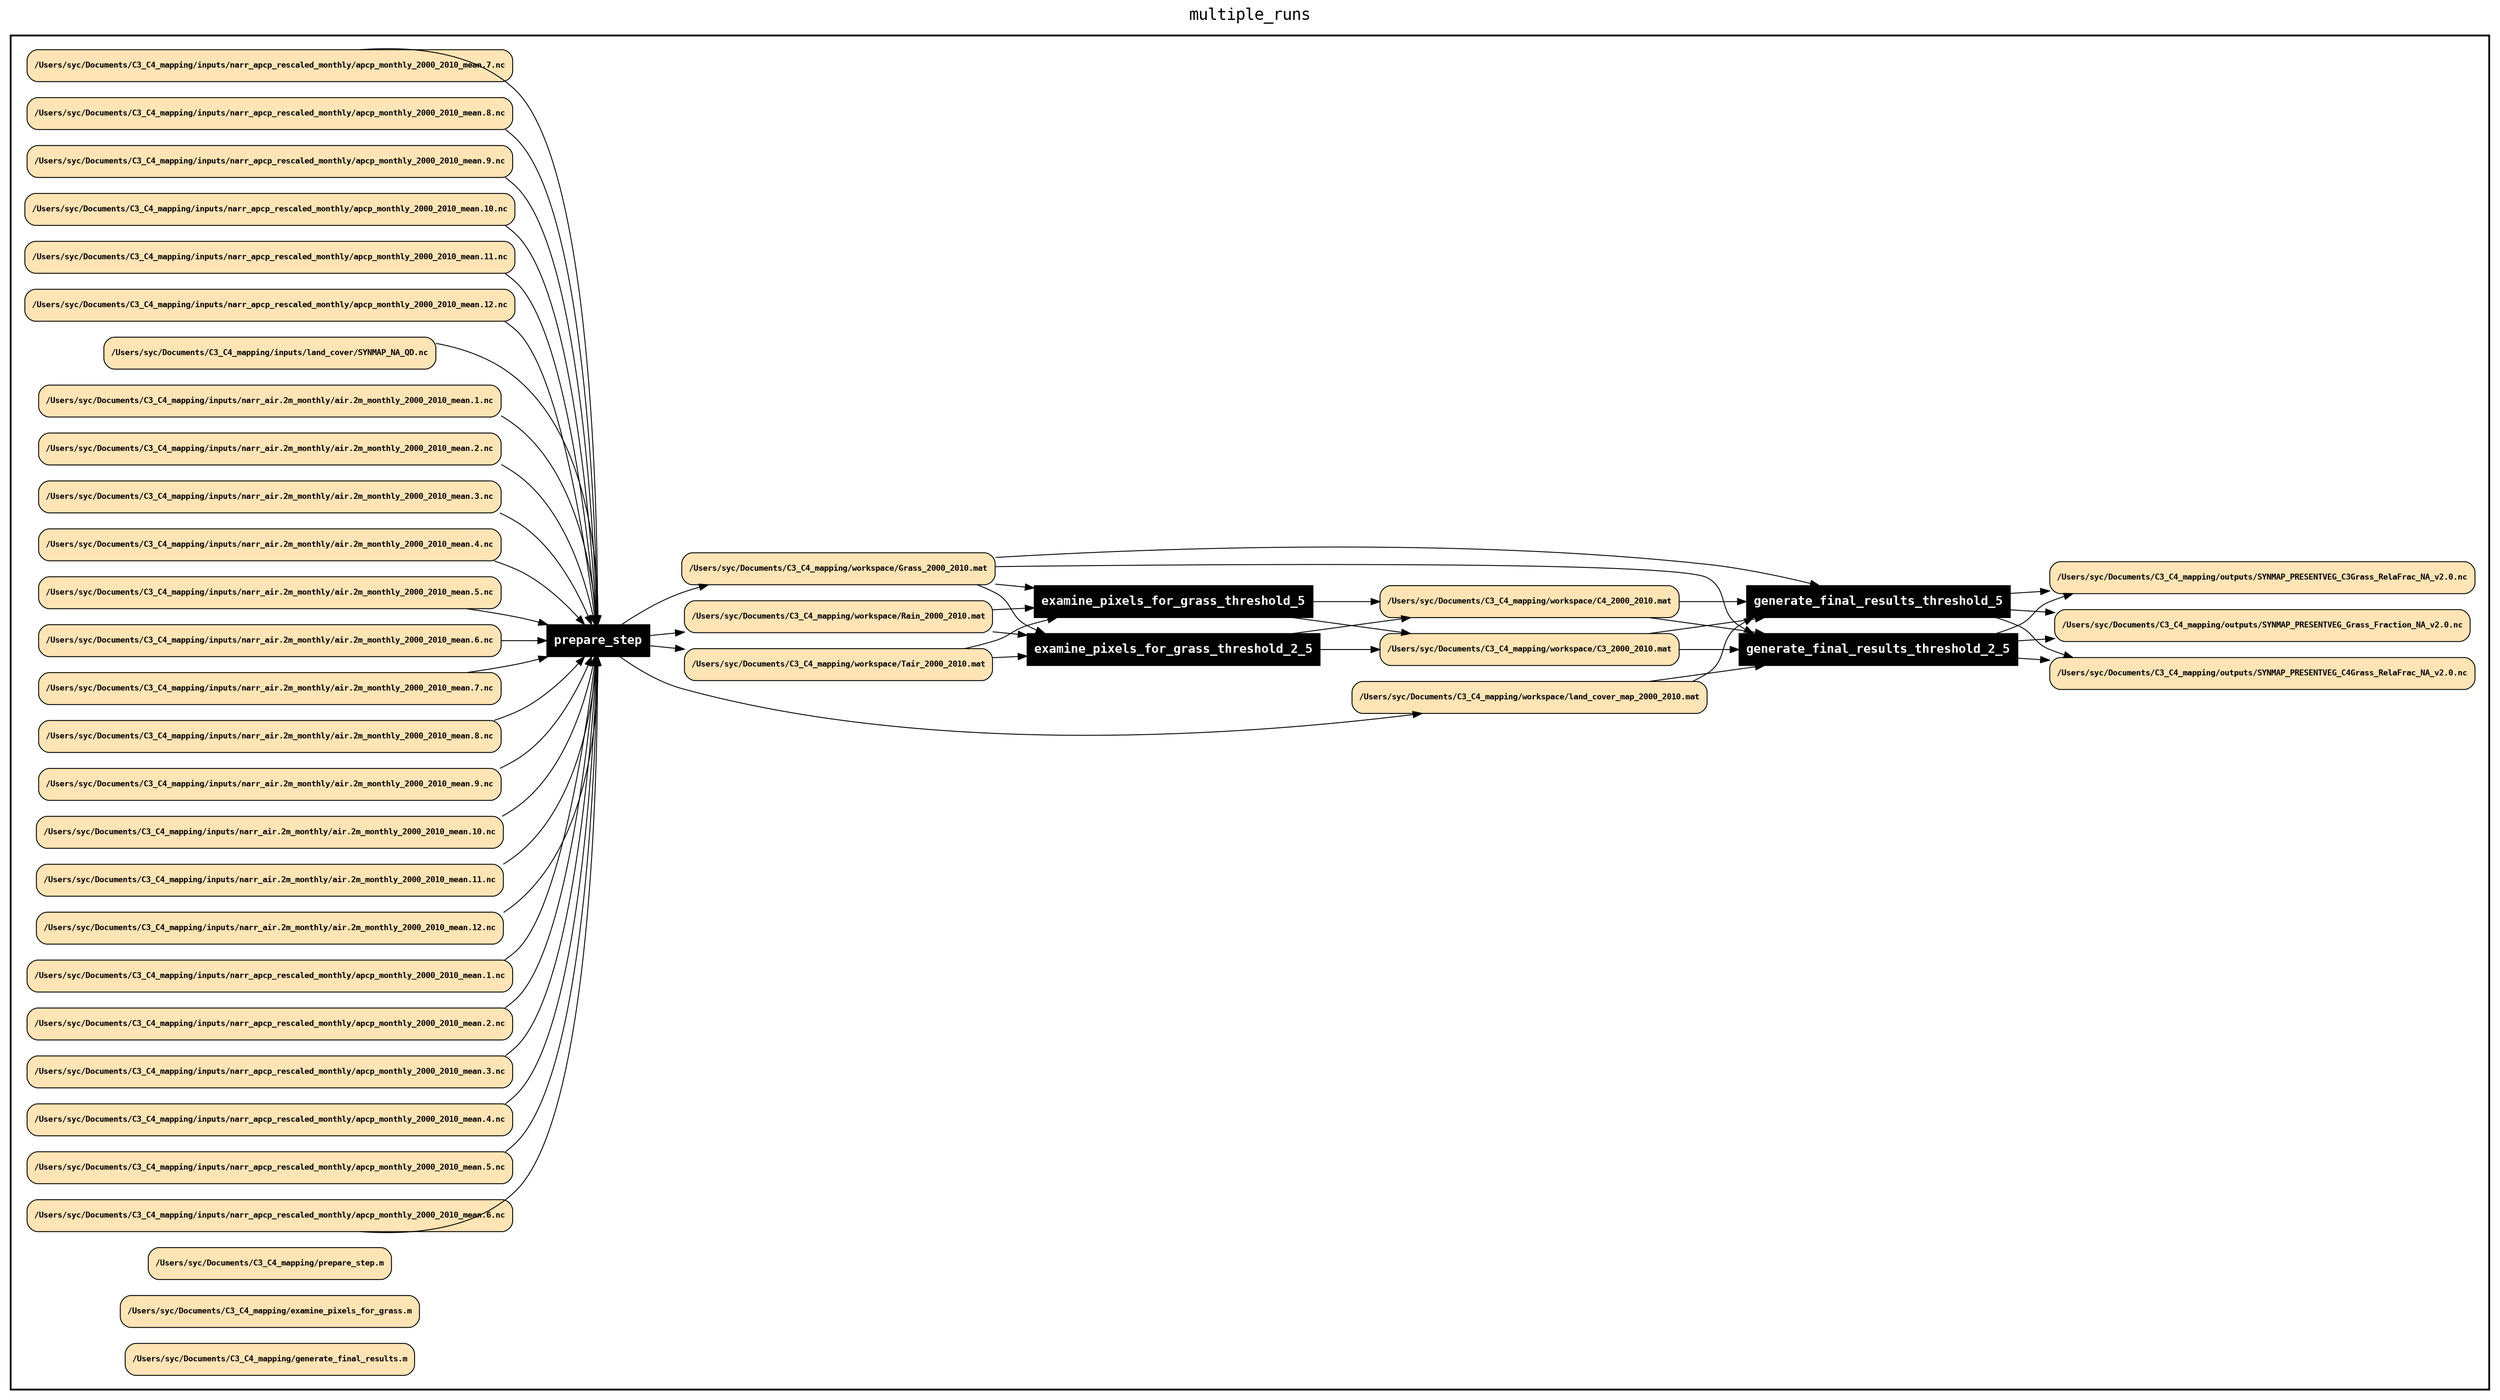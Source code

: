 
digraph rm_data_view {
rankdir=LR
fontname=Courier; fontsize=18; labelloc=t
label="multiple_runs"
subgraph cluster_workflow { label=""; color=black; penwidth=2
subgraph cluster_workflow_inner { label=""; color=white
node[shape=box style=filled fillcolor="black" peripheries=1 fontname="Courier-Bold" fontcolor=white]
prepare_step
examine_pixels_for_grass_threshold_2_5
generate_final_results_threshold_2_5
examine_pixels_for_grass_threshold_5
generate_final_results_threshold_5
node[shape=box style="rounded,filled" fillcolor="#FFE4B5" peripheries=1 fontname="Courier-Bold" fontsize=9 fontcolor=black]
"/Users/syc/Documents/C3_C4_mapping/inputs/land_cover/SYNMAP_NA_QD.nc"
"/Users/syc/Documents/C3_C4_mapping/workspace/land_cover_map_2000_2010.mat"
"/Users/syc/Documents/C3_C4_mapping/inputs/narr_air.2m_monthly/air.2m_monthly_2000_2010_mean.1.nc"
"/Users/syc/Documents/C3_C4_mapping/inputs/narr_air.2m_monthly/air.2m_monthly_2000_2010_mean.2.nc"
"/Users/syc/Documents/C3_C4_mapping/inputs/narr_air.2m_monthly/air.2m_monthly_2000_2010_mean.3.nc"
"/Users/syc/Documents/C3_C4_mapping/inputs/narr_air.2m_monthly/air.2m_monthly_2000_2010_mean.4.nc"
"/Users/syc/Documents/C3_C4_mapping/inputs/narr_air.2m_monthly/air.2m_monthly_2000_2010_mean.5.nc"
"/Users/syc/Documents/C3_C4_mapping/inputs/narr_air.2m_monthly/air.2m_monthly_2000_2010_mean.6.nc"
"/Users/syc/Documents/C3_C4_mapping/inputs/narr_air.2m_monthly/air.2m_monthly_2000_2010_mean.7.nc"
"/Users/syc/Documents/C3_C4_mapping/inputs/narr_air.2m_monthly/air.2m_monthly_2000_2010_mean.8.nc"
"/Users/syc/Documents/C3_C4_mapping/inputs/narr_air.2m_monthly/air.2m_monthly_2000_2010_mean.9.nc"
"/Users/syc/Documents/C3_C4_mapping/inputs/narr_air.2m_monthly/air.2m_monthly_2000_2010_mean.10.nc"
"/Users/syc/Documents/C3_C4_mapping/inputs/narr_air.2m_monthly/air.2m_monthly_2000_2010_mean.11.nc"
"/Users/syc/Documents/C3_C4_mapping/inputs/narr_air.2m_monthly/air.2m_monthly_2000_2010_mean.12.nc"
"/Users/syc/Documents/C3_C4_mapping/workspace/Tair_2000_2010.mat"
"/Users/syc/Documents/C3_C4_mapping/inputs/narr_apcp_rescaled_monthly/apcp_monthly_2000_2010_mean.1.nc"
"/Users/syc/Documents/C3_C4_mapping/inputs/narr_apcp_rescaled_monthly/apcp_monthly_2000_2010_mean.2.nc"
"/Users/syc/Documents/C3_C4_mapping/inputs/narr_apcp_rescaled_monthly/apcp_monthly_2000_2010_mean.3.nc"
"/Users/syc/Documents/C3_C4_mapping/inputs/narr_apcp_rescaled_monthly/apcp_monthly_2000_2010_mean.4.nc"
"/Users/syc/Documents/C3_C4_mapping/inputs/narr_apcp_rescaled_monthly/apcp_monthly_2000_2010_mean.5.nc"
"/Users/syc/Documents/C3_C4_mapping/inputs/narr_apcp_rescaled_monthly/apcp_monthly_2000_2010_mean.6.nc"
"/Users/syc/Documents/C3_C4_mapping/inputs/narr_apcp_rescaled_monthly/apcp_monthly_2000_2010_mean.7.nc"
"/Users/syc/Documents/C3_C4_mapping/inputs/narr_apcp_rescaled_monthly/apcp_monthly_2000_2010_mean.8.nc"
"/Users/syc/Documents/C3_C4_mapping/inputs/narr_apcp_rescaled_monthly/apcp_monthly_2000_2010_mean.9.nc"
"/Users/syc/Documents/C3_C4_mapping/inputs/narr_apcp_rescaled_monthly/apcp_monthly_2000_2010_mean.10.nc"
"/Users/syc/Documents/C3_C4_mapping/inputs/narr_apcp_rescaled_monthly/apcp_monthly_2000_2010_mean.11.nc"
"/Users/syc/Documents/C3_C4_mapping/inputs/narr_apcp_rescaled_monthly/apcp_monthly_2000_2010_mean.12.nc"
"/Users/syc/Documents/C3_C4_mapping/workspace/Rain_2000_2010.mat"
"/Users/syc/Documents/C3_C4_mapping/workspace/Grass_2000_2010.mat"
"/Users/syc/Documents/C3_C4_mapping/prepare_step.m"
"/Users/syc/Documents/C3_C4_mapping/workspace/Tair_2000_2010.mat"
"/Users/syc/Documents/C3_C4_mapping/workspace/Rain_2000_2010.mat"
"/Users/syc/Documents/C3_C4_mapping/workspace/Grass_2000_2010.mat"
"/Users/syc/Documents/C3_C4_mapping/workspace/C3_2000_2010.mat"
"/Users/syc/Documents/C3_C4_mapping/workspace/C4_2000_2010.mat"
"/Users/syc/Documents/C3_C4_mapping/examine_pixels_for_grass.m"
"/Users/syc/Documents/C3_C4_mapping/workspace/Grass_2000_2010.mat"
"/Users/syc/Documents/C3_C4_mapping/workspace/land_cover_map_2000_2010.mat"
"/Users/syc/Documents/C3_C4_mapping/workspace/C3_2000_2010.mat"
"/Users/syc/Documents/C3_C4_mapping/workspace/C4_2000_2010.mat"
"/Users/syc/Documents/C3_C4_mapping/outputs/SYNMAP_PRESENTVEG_C3Grass_RelaFrac_NA_v2.0.nc"
"/Users/syc/Documents/C3_C4_mapping/outputs/SYNMAP_PRESENTVEG_C4Grass_RelaFrac_NA_v2.0.nc"
"/Users/syc/Documents/C3_C4_mapping/outputs/SYNMAP_PRESENTVEG_Grass_Fraction_NA_v2.0.nc"
"/Users/syc/Documents/C3_C4_mapping/generate_final_results.m"
"/Users/syc/Documents/C3_C4_mapping/workspace/Tair_2000_2010.mat"
"/Users/syc/Documents/C3_C4_mapping/workspace/Rain_2000_2010.mat"
"/Users/syc/Documents/C3_C4_mapping/workspace/Grass_2000_2010.mat"
"/Users/syc/Documents/C3_C4_mapping/workspace/C3_2000_2010.mat"
"/Users/syc/Documents/C3_C4_mapping/workspace/C4_2000_2010.mat"
"/Users/syc/Documents/C3_C4_mapping/examine_pixels_for_grass.m"
"/Users/syc/Documents/C3_C4_mapping/workspace/Grass_2000_2010.mat"
"/Users/syc/Documents/C3_C4_mapping/workspace/land_cover_map_2000_2010.mat"
"/Users/syc/Documents/C3_C4_mapping/workspace/C3_2000_2010.mat"
"/Users/syc/Documents/C3_C4_mapping/workspace/C4_2000_2010.mat"
"/Users/syc/Documents/C3_C4_mapping/outputs/SYNMAP_PRESENTVEG_C3Grass_RelaFrac_NA_v2.0.nc"
"/Users/syc/Documents/C3_C4_mapping/outputs/SYNMAP_PRESENTVEG_C4Grass_RelaFrac_NA_v2.0.nc"
"/Users/syc/Documents/C3_C4_mapping/outputs/SYNMAP_PRESENTVEG_Grass_Fraction_NA_v2.0.nc"
"/Users/syc/Documents/C3_C4_mapping/generate_final_results.m"
}}
"/Users/syc/Documents/C3_C4_mapping/inputs/land_cover/SYNMAP_NA_QD.nc" -> prepare_step
"/Users/syc/Documents/C3_C4_mapping/inputs/narr_air.2m_monthly/air.2m_monthly_2000_2010_mean.1.nc" -> prepare_step
"/Users/syc/Documents/C3_C4_mapping/inputs/narr_air.2m_monthly/air.2m_monthly_2000_2010_mean.2.nc" -> prepare_step
"/Users/syc/Documents/C3_C4_mapping/inputs/narr_air.2m_monthly/air.2m_monthly_2000_2010_mean.3.nc" -> prepare_step
"/Users/syc/Documents/C3_C4_mapping/inputs/narr_air.2m_monthly/air.2m_monthly_2000_2010_mean.4.nc" -> prepare_step
"/Users/syc/Documents/C3_C4_mapping/inputs/narr_air.2m_monthly/air.2m_monthly_2000_2010_mean.5.nc" -> prepare_step
"/Users/syc/Documents/C3_C4_mapping/inputs/narr_air.2m_monthly/air.2m_monthly_2000_2010_mean.6.nc" -> prepare_step
"/Users/syc/Documents/C3_C4_mapping/inputs/narr_air.2m_monthly/air.2m_monthly_2000_2010_mean.7.nc" -> prepare_step
"/Users/syc/Documents/C3_C4_mapping/inputs/narr_air.2m_monthly/air.2m_monthly_2000_2010_mean.8.nc" -> prepare_step
"/Users/syc/Documents/C3_C4_mapping/inputs/narr_air.2m_monthly/air.2m_monthly_2000_2010_mean.9.nc" -> prepare_step
"/Users/syc/Documents/C3_C4_mapping/inputs/narr_air.2m_monthly/air.2m_monthly_2000_2010_mean.10.nc" -> prepare_step
"/Users/syc/Documents/C3_C4_mapping/inputs/narr_air.2m_monthly/air.2m_monthly_2000_2010_mean.11.nc" -> prepare_step
"/Users/syc/Documents/C3_C4_mapping/inputs/narr_air.2m_monthly/air.2m_monthly_2000_2010_mean.12.nc" -> prepare_step
"/Users/syc/Documents/C3_C4_mapping/inputs/narr_apcp_rescaled_monthly/apcp_monthly_2000_2010_mean.1.nc" -> prepare_step
"/Users/syc/Documents/C3_C4_mapping/inputs/narr_apcp_rescaled_monthly/apcp_monthly_2000_2010_mean.2.nc" -> prepare_step
"/Users/syc/Documents/C3_C4_mapping/inputs/narr_apcp_rescaled_monthly/apcp_monthly_2000_2010_mean.3.nc" -> prepare_step
"/Users/syc/Documents/C3_C4_mapping/inputs/narr_apcp_rescaled_monthly/apcp_monthly_2000_2010_mean.4.nc" -> prepare_step
"/Users/syc/Documents/C3_C4_mapping/inputs/narr_apcp_rescaled_monthly/apcp_monthly_2000_2010_mean.5.nc" -> prepare_step
"/Users/syc/Documents/C3_C4_mapping/inputs/narr_apcp_rescaled_monthly/apcp_monthly_2000_2010_mean.6.nc" -> prepare_step
"/Users/syc/Documents/C3_C4_mapping/inputs/narr_apcp_rescaled_monthly/apcp_monthly_2000_2010_mean.7.nc" -> prepare_step
"/Users/syc/Documents/C3_C4_mapping/inputs/narr_apcp_rescaled_monthly/apcp_monthly_2000_2010_mean.8.nc" -> prepare_step
"/Users/syc/Documents/C3_C4_mapping/inputs/narr_apcp_rescaled_monthly/apcp_monthly_2000_2010_mean.9.nc" -> prepare_step
"/Users/syc/Documents/C3_C4_mapping/inputs/narr_apcp_rescaled_monthly/apcp_monthly_2000_2010_mean.10.nc" -> prepare_step
"/Users/syc/Documents/C3_C4_mapping/inputs/narr_apcp_rescaled_monthly/apcp_monthly_2000_2010_mean.11.nc" -> prepare_step
"/Users/syc/Documents/C3_C4_mapping/inputs/narr_apcp_rescaled_monthly/apcp_monthly_2000_2010_mean.12.nc" -> prepare_step
"/Users/syc/Documents/C3_C4_mapping/workspace/Tair_2000_2010.mat" -> examine_pixels_for_grass_threshold_2_5
"/Users/syc/Documents/C3_C4_mapping/workspace/Rain_2000_2010.mat" -> examine_pixels_for_grass_threshold_2_5
"/Users/syc/Documents/C3_C4_mapping/workspace/Grass_2000_2010.mat" -> examine_pixels_for_grass_threshold_2_5
"/Users/syc/Documents/C3_C4_mapping/workspace/Grass_2000_2010.mat" -> generate_final_results_threshold_2_5
"/Users/syc/Documents/C3_C4_mapping/workspace/land_cover_map_2000_2010.mat" -> generate_final_results_threshold_2_5
"/Users/syc/Documents/C3_C4_mapping/workspace/C3_2000_2010.mat" -> generate_final_results_threshold_2_5
"/Users/syc/Documents/C3_C4_mapping/workspace/C4_2000_2010.mat" -> generate_final_results_threshold_2_5
"/Users/syc/Documents/C3_C4_mapping/workspace/Tair_2000_2010.mat" -> examine_pixels_for_grass_threshold_5
"/Users/syc/Documents/C3_C4_mapping/workspace/Rain_2000_2010.mat" -> examine_pixels_for_grass_threshold_5
"/Users/syc/Documents/C3_C4_mapping/workspace/Grass_2000_2010.mat" -> examine_pixels_for_grass_threshold_5
"/Users/syc/Documents/C3_C4_mapping/workspace/Grass_2000_2010.mat" -> generate_final_results_threshold_5
"/Users/syc/Documents/C3_C4_mapping/workspace/land_cover_map_2000_2010.mat" -> generate_final_results_threshold_5
"/Users/syc/Documents/C3_C4_mapping/workspace/C3_2000_2010.mat" -> generate_final_results_threshold_5
"/Users/syc/Documents/C3_C4_mapping/workspace/C4_2000_2010.mat" -> generate_final_results_threshold_5
prepare_step -> "/Users/syc/Documents/C3_C4_mapping/workspace/land_cover_map_2000_2010.mat"
prepare_step -> "/Users/syc/Documents/C3_C4_mapping/workspace/Tair_2000_2010.mat"
prepare_step -> "/Users/syc/Documents/C3_C4_mapping/workspace/Rain_2000_2010.mat"
prepare_step -> "/Users/syc/Documents/C3_C4_mapping/workspace/Grass_2000_2010.mat"
examine_pixels_for_grass_threshold_2_5 -> "/Users/syc/Documents/C3_C4_mapping/workspace/C3_2000_2010.mat"
examine_pixels_for_grass_threshold_2_5 -> "/Users/syc/Documents/C3_C4_mapping/workspace/C4_2000_2010.mat"
generate_final_results_threshold_2_5 -> "/Users/syc/Documents/C3_C4_mapping/outputs/SYNMAP_PRESENTVEG_C3Grass_RelaFrac_NA_v2.0.nc"
generate_final_results_threshold_2_5 -> "/Users/syc/Documents/C3_C4_mapping/outputs/SYNMAP_PRESENTVEG_C4Grass_RelaFrac_NA_v2.0.nc"
generate_final_results_threshold_2_5 -> "/Users/syc/Documents/C3_C4_mapping/outputs/SYNMAP_PRESENTVEG_Grass_Fraction_NA_v2.0.nc"
examine_pixels_for_grass_threshold_5 -> "/Users/syc/Documents/C3_C4_mapping/workspace/C3_2000_2010.mat"
examine_pixels_for_grass_threshold_5 -> "/Users/syc/Documents/C3_C4_mapping/workspace/C4_2000_2010.mat"
generate_final_results_threshold_5 -> "/Users/syc/Documents/C3_C4_mapping/outputs/SYNMAP_PRESENTVEG_C3Grass_RelaFrac_NA_v2.0.nc"
generate_final_results_threshold_5 -> "/Users/syc/Documents/C3_C4_mapping/outputs/SYNMAP_PRESENTVEG_C4Grass_RelaFrac_NA_v2.0.nc"
generate_final_results_threshold_5 -> "/Users/syc/Documents/C3_C4_mapping/outputs/SYNMAP_PRESENTVEG_Grass_Fraction_NA_v2.0.nc"
}

